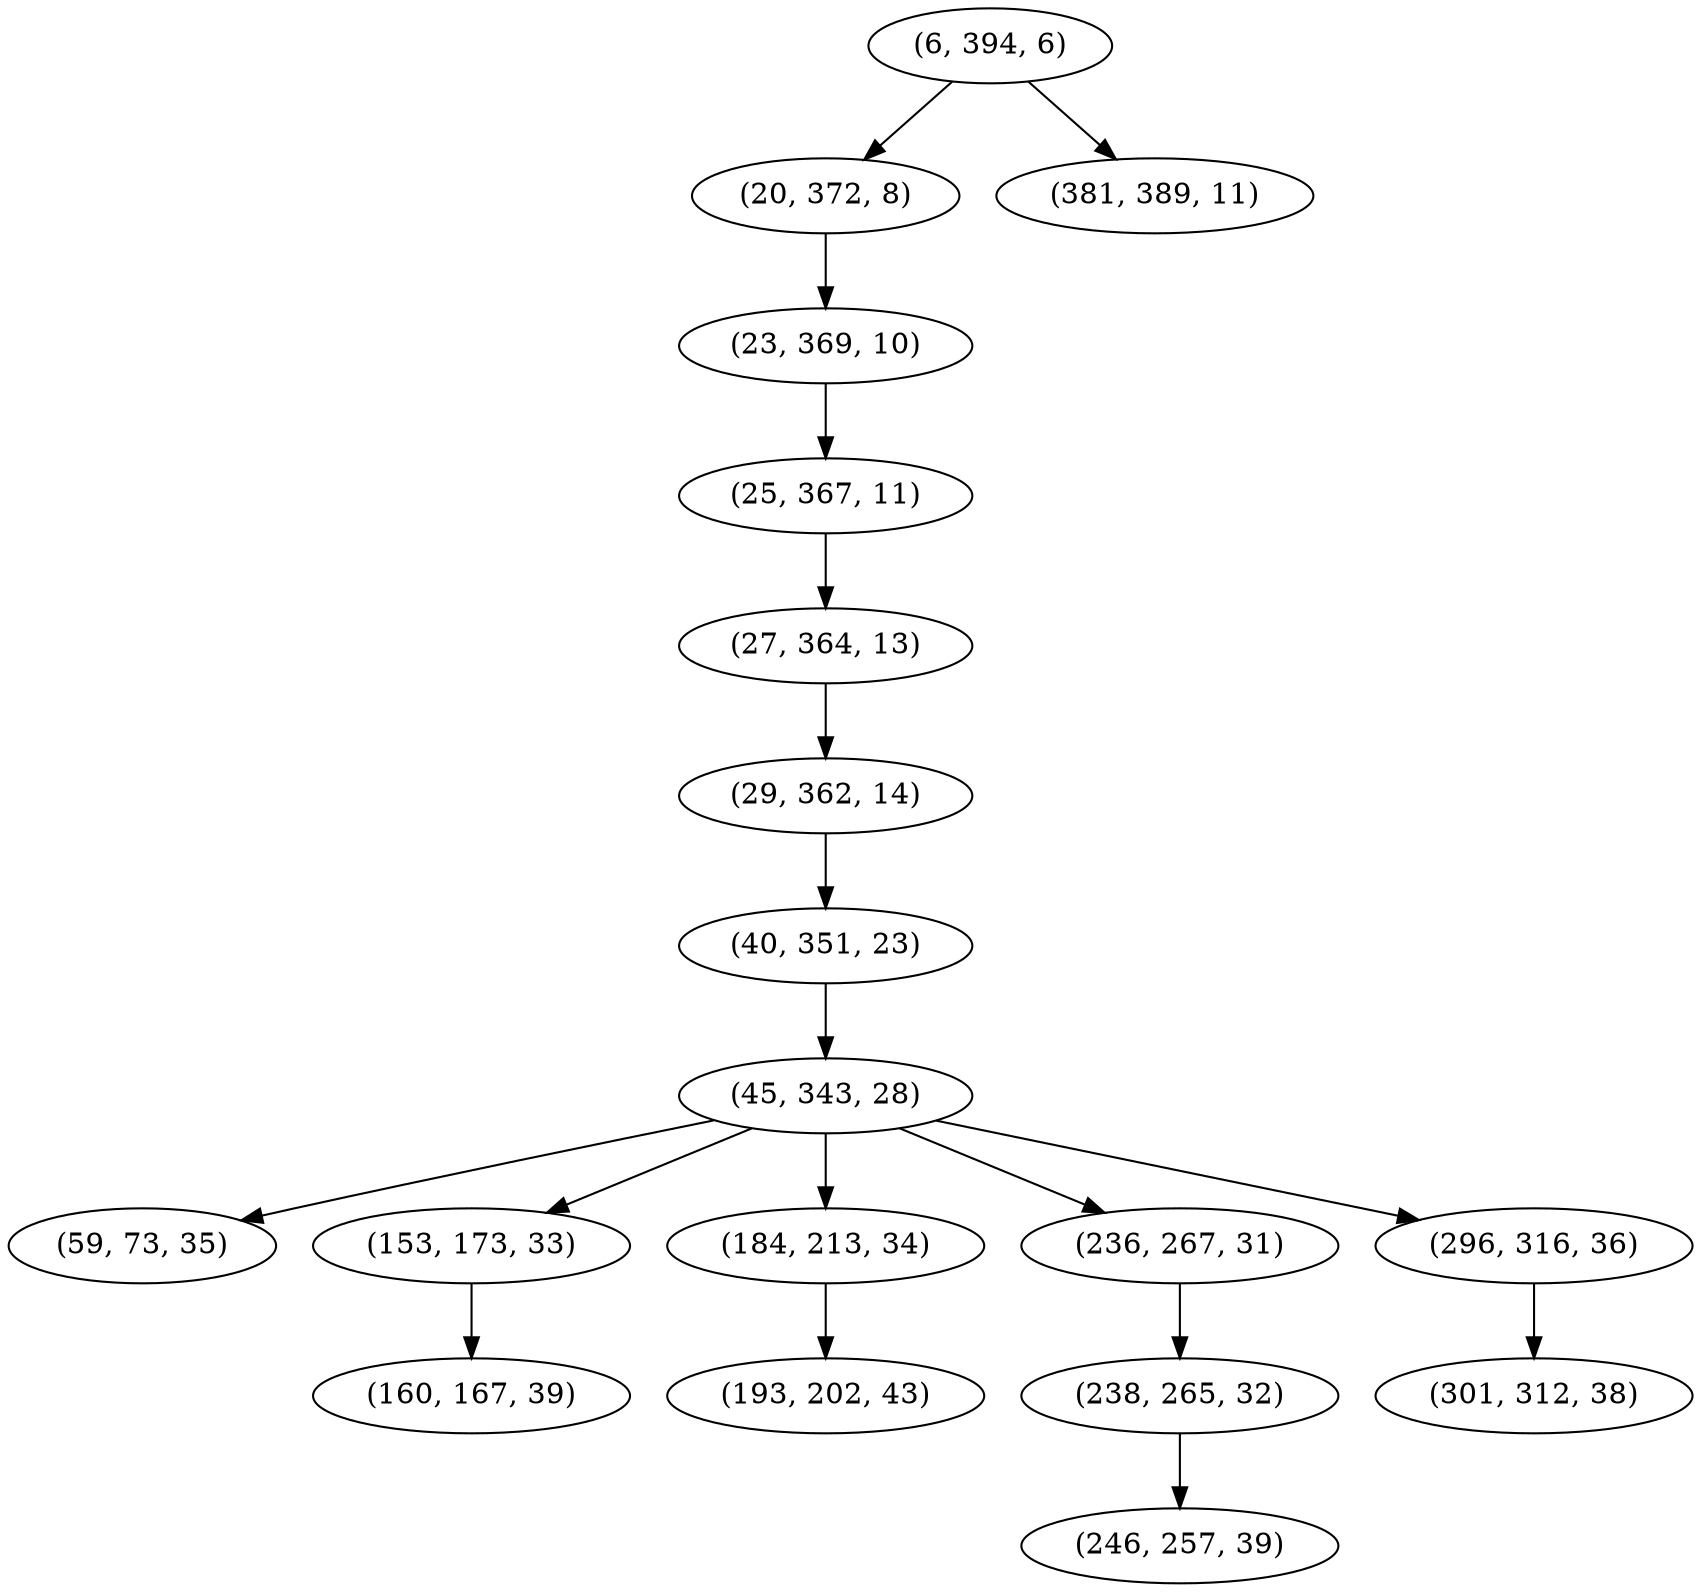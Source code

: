 digraph tree {
    "(6, 394, 6)";
    "(20, 372, 8)";
    "(23, 369, 10)";
    "(25, 367, 11)";
    "(27, 364, 13)";
    "(29, 362, 14)";
    "(40, 351, 23)";
    "(45, 343, 28)";
    "(59, 73, 35)";
    "(153, 173, 33)";
    "(160, 167, 39)";
    "(184, 213, 34)";
    "(193, 202, 43)";
    "(236, 267, 31)";
    "(238, 265, 32)";
    "(246, 257, 39)";
    "(296, 316, 36)";
    "(301, 312, 38)";
    "(381, 389, 11)";
    "(6, 394, 6)" -> "(20, 372, 8)";
    "(6, 394, 6)" -> "(381, 389, 11)";
    "(20, 372, 8)" -> "(23, 369, 10)";
    "(23, 369, 10)" -> "(25, 367, 11)";
    "(25, 367, 11)" -> "(27, 364, 13)";
    "(27, 364, 13)" -> "(29, 362, 14)";
    "(29, 362, 14)" -> "(40, 351, 23)";
    "(40, 351, 23)" -> "(45, 343, 28)";
    "(45, 343, 28)" -> "(59, 73, 35)";
    "(45, 343, 28)" -> "(153, 173, 33)";
    "(45, 343, 28)" -> "(184, 213, 34)";
    "(45, 343, 28)" -> "(236, 267, 31)";
    "(45, 343, 28)" -> "(296, 316, 36)";
    "(153, 173, 33)" -> "(160, 167, 39)";
    "(184, 213, 34)" -> "(193, 202, 43)";
    "(236, 267, 31)" -> "(238, 265, 32)";
    "(238, 265, 32)" -> "(246, 257, 39)";
    "(296, 316, 36)" -> "(301, 312, 38)";
}
